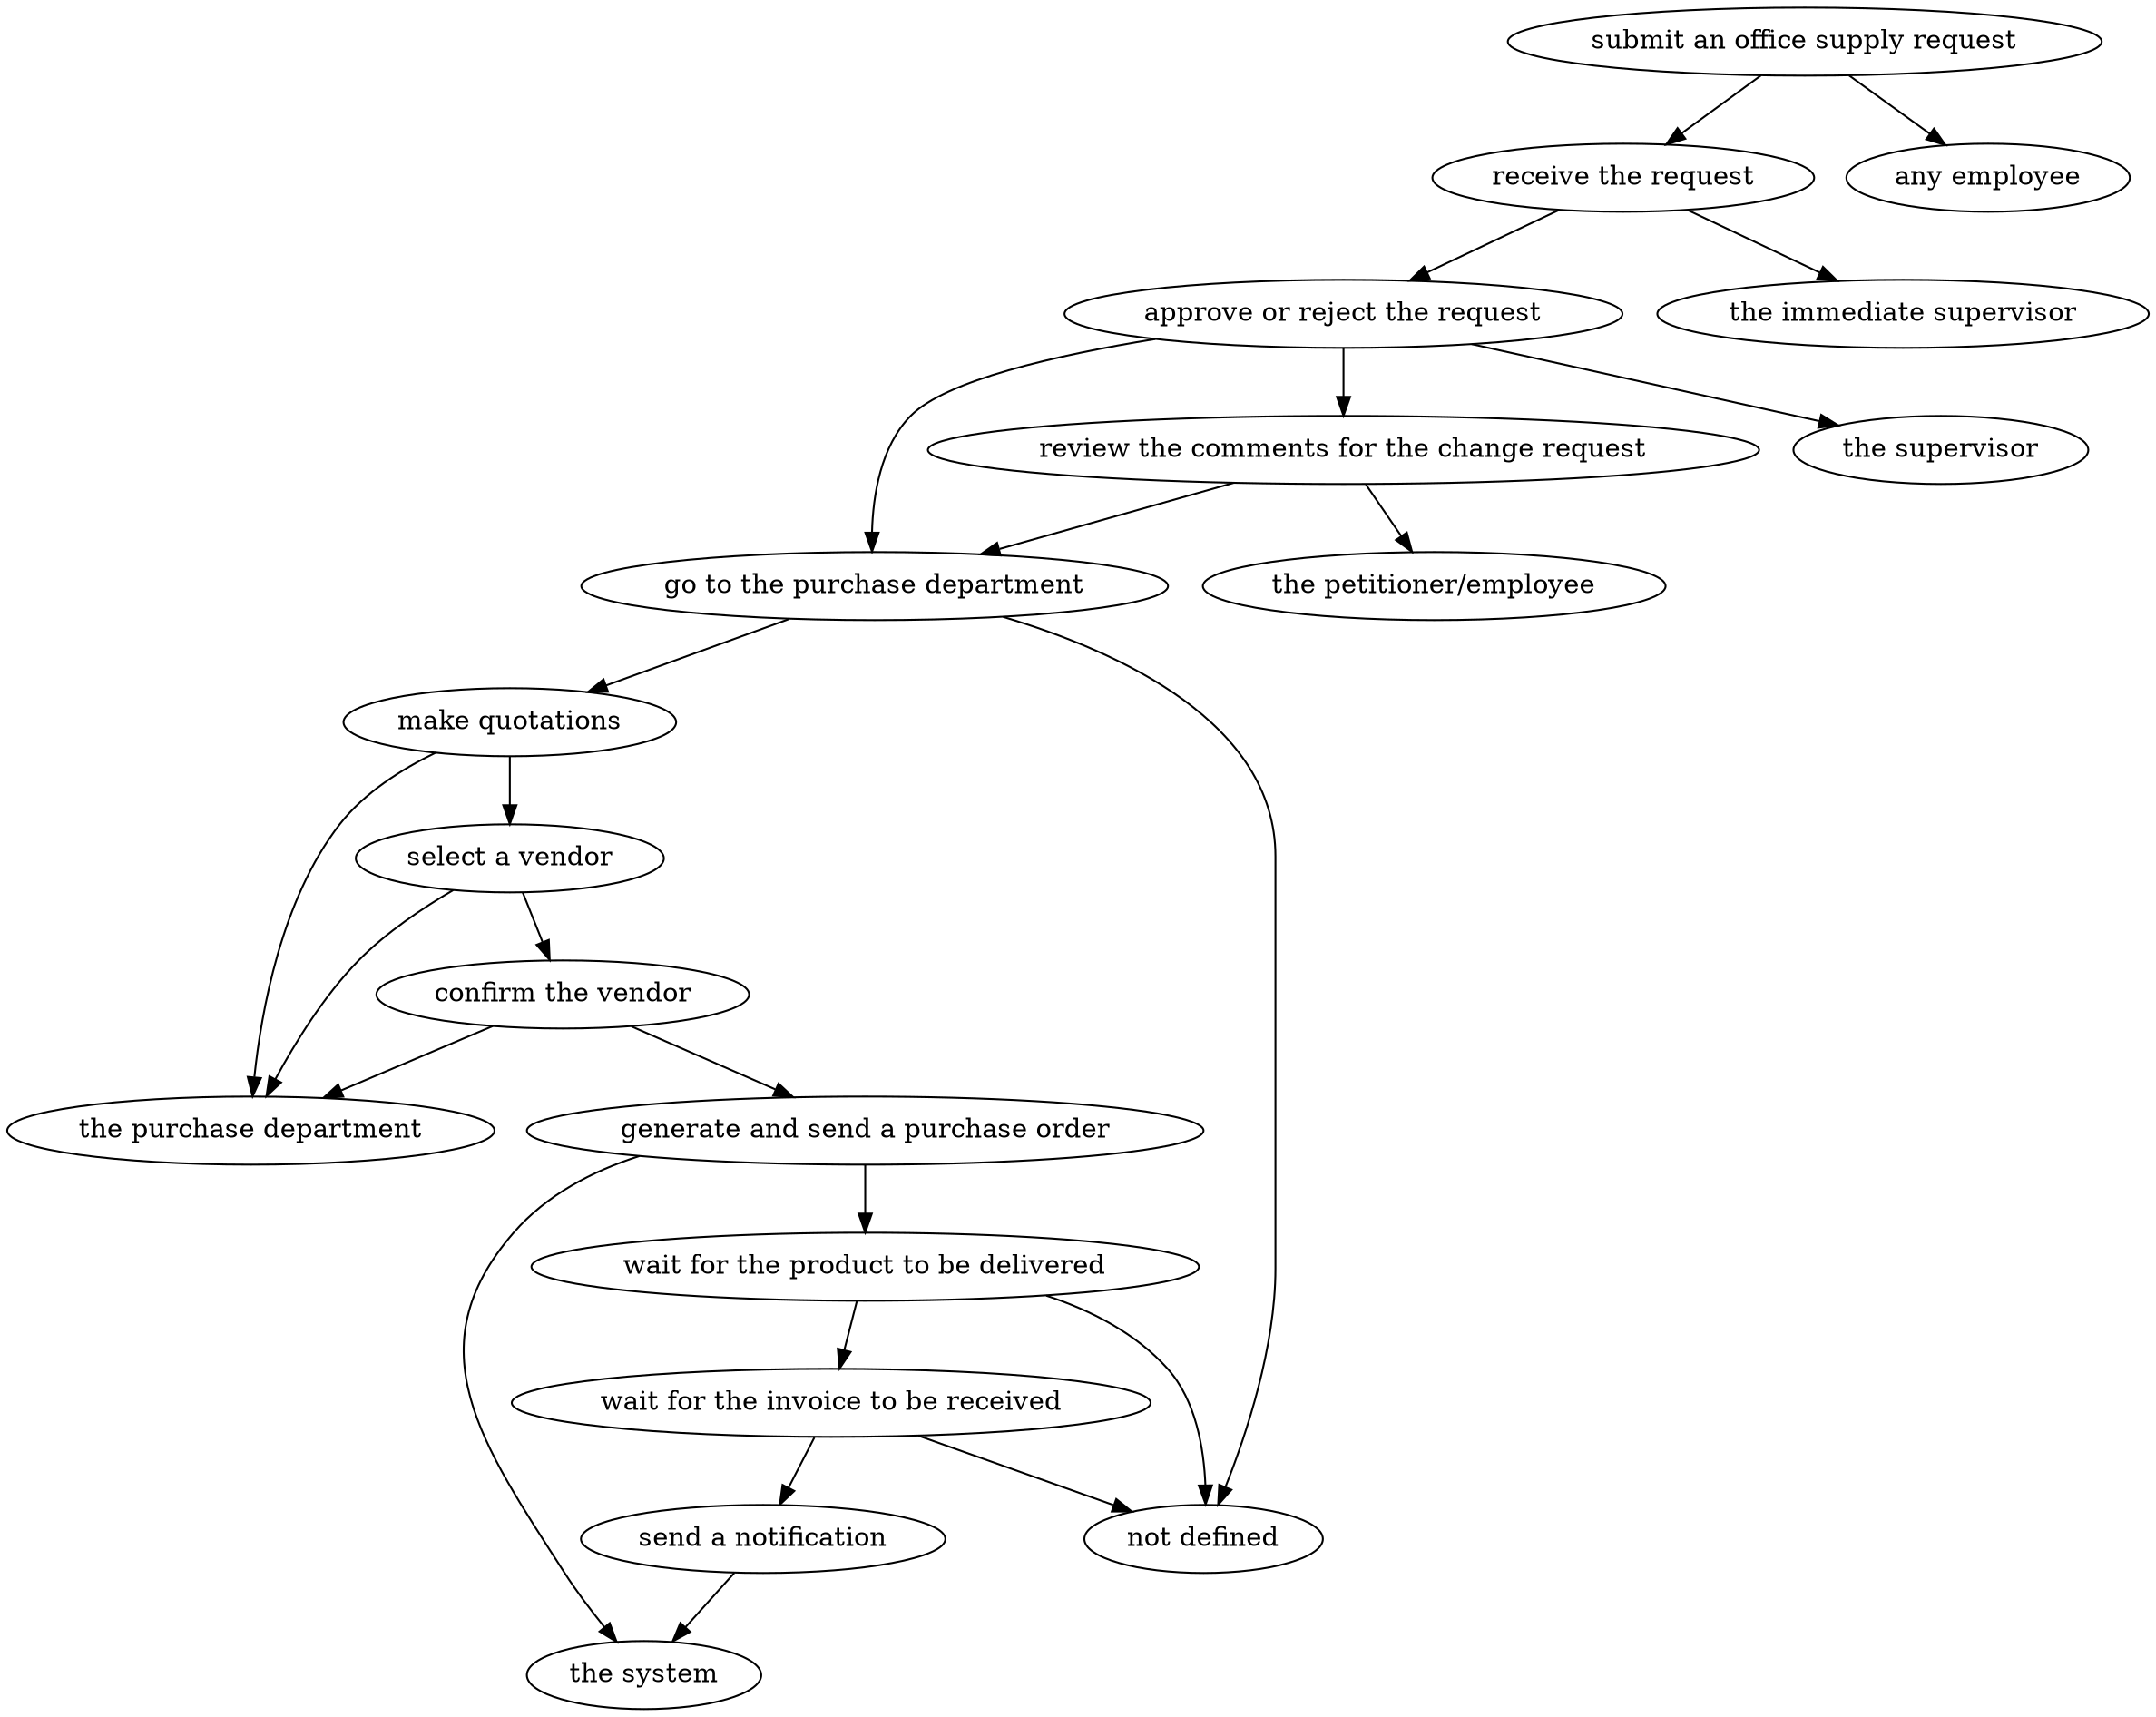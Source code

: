 strict digraph "doc-5.3" {
	graph [name="doc-5.3"];
	"submit an office supply request"	[attrs="{'type': 'Activity', 'label': 'submit an office supply request'}"];
	"receive the request"	[attrs="{'type': 'Activity', 'label': 'receive the request'}"];
	"submit an office supply request" -> "receive the request"	[attrs="{'type': 'flow', 'label': 'flow'}"];
	"any employee"	[attrs="{'type': 'Actor', 'label': 'any employee'}"];
	"submit an office supply request" -> "any employee"	[attrs="{'type': 'actor performer', 'label': 'actor performer'}"];
	"approve or reject the request"	[attrs="{'type': 'Activity', 'label': 'approve or reject the request'}"];
	"receive the request" -> "approve or reject the request"	[attrs="{'type': 'flow', 'label': 'flow'}"];
	"the immediate supervisor"	[attrs="{'type': 'Actor', 'label': 'the immediate supervisor'}"];
	"receive the request" -> "the immediate supervisor"	[attrs="{'type': 'actor performer', 'label': 'actor performer'}"];
	"review the comments for the change request"	[attrs="{'type': 'Activity', 'label': 'review the comments for the change request'}"];
	"approve or reject the request" -> "review the comments for the change request"	[attrs="{'type': 'flow', 'label': 'flow'}"];
	"go to the purchase department"	[attrs="{'type': 'Activity', 'label': 'go to the purchase department'}"];
	"approve or reject the request" -> "go to the purchase department"	[attrs="{'type': 'flow', 'label': 'flow'}"];
	"the supervisor"	[attrs="{'type': 'Actor', 'label': 'the supervisor'}"];
	"approve or reject the request" -> "the supervisor"	[attrs="{'type': 'actor performer', 'label': 'actor performer'}"];
	"review the comments for the change request" -> "go to the purchase department"	[attrs="{'type': 'flow', 'label': 'flow'}"];
	"the petitioner/employee"	[attrs="{'type': 'Actor', 'label': 'the petitioner/employee'}"];
	"review the comments for the change request" -> "the petitioner/employee"	[attrs="{'type': 'actor performer', 'label': 'actor performer'}"];
	"make quotations"	[attrs="{'type': 'Activity', 'label': 'make quotations'}"];
	"go to the purchase department" -> "make quotations"	[attrs="{'type': 'flow', 'label': 'flow'}"];
	"not defined"	[attrs="{'type': 'Actor', 'label': 'not defined'}"];
	"go to the purchase department" -> "not defined"	[attrs="{'type': 'actor performer', 'label': 'actor performer'}"];
	"select a vendor"	[attrs="{'type': 'Activity', 'label': 'select a vendor'}"];
	"make quotations" -> "select a vendor"	[attrs="{'type': 'flow', 'label': 'flow'}"];
	"the purchase department"	[attrs="{'type': 'Actor', 'label': 'the purchase department'}"];
	"make quotations" -> "the purchase department"	[attrs="{'type': 'actor performer', 'label': 'actor performer'}"];
	"confirm the vendor"	[attrs="{'type': 'Activity', 'label': 'confirm the vendor'}"];
	"select a vendor" -> "confirm the vendor"	[attrs="{'type': 'flow', 'label': 'flow'}"];
	"select a vendor" -> "the purchase department"	[attrs="{'type': 'actor performer', 'label': 'actor performer'}"];
	"generate and send a purchase order"	[attrs="{'type': 'Activity', 'label': 'generate and send a purchase order'}"];
	"confirm the vendor" -> "generate and send a purchase order"	[attrs="{'type': 'flow', 'label': 'flow'}"];
	"confirm the vendor" -> "the purchase department"	[attrs="{'type': 'actor performer', 'label': 'actor performer'}"];
	"wait for the product to be delivered"	[attrs="{'type': 'Activity', 'label': 'wait for the product to be delivered'}"];
	"generate and send a purchase order" -> "wait for the product to be delivered"	[attrs="{'type': 'flow', 'label': 'flow'}"];
	"the system"	[attrs="{'type': 'Actor', 'label': 'the system'}"];
	"generate and send a purchase order" -> "the system"	[attrs="{'type': 'actor performer', 'label': 'actor performer'}"];
	"wait for the invoice to be received"	[attrs="{'type': 'Activity', 'label': 'wait for the invoice to be received'}"];
	"wait for the product to be delivered" -> "wait for the invoice to be received"	[attrs="{'type': 'flow', 'label': 'flow'}"];
	"wait for the product to be delivered" -> "not defined"	[attrs="{'type': 'actor performer', 'label': 'actor performer'}"];
	"send a notification"	[attrs="{'type': 'Activity', 'label': 'send a notification'}"];
	"wait for the invoice to be received" -> "send a notification"	[attrs="{'type': 'flow', 'label': 'flow'}"];
	"wait for the invoice to be received" -> "not defined"	[attrs="{'type': 'actor performer', 'label': 'actor performer'}"];
	"send a notification" -> "the system"	[attrs="{'type': 'actor performer', 'label': 'actor performer'}"];
}

